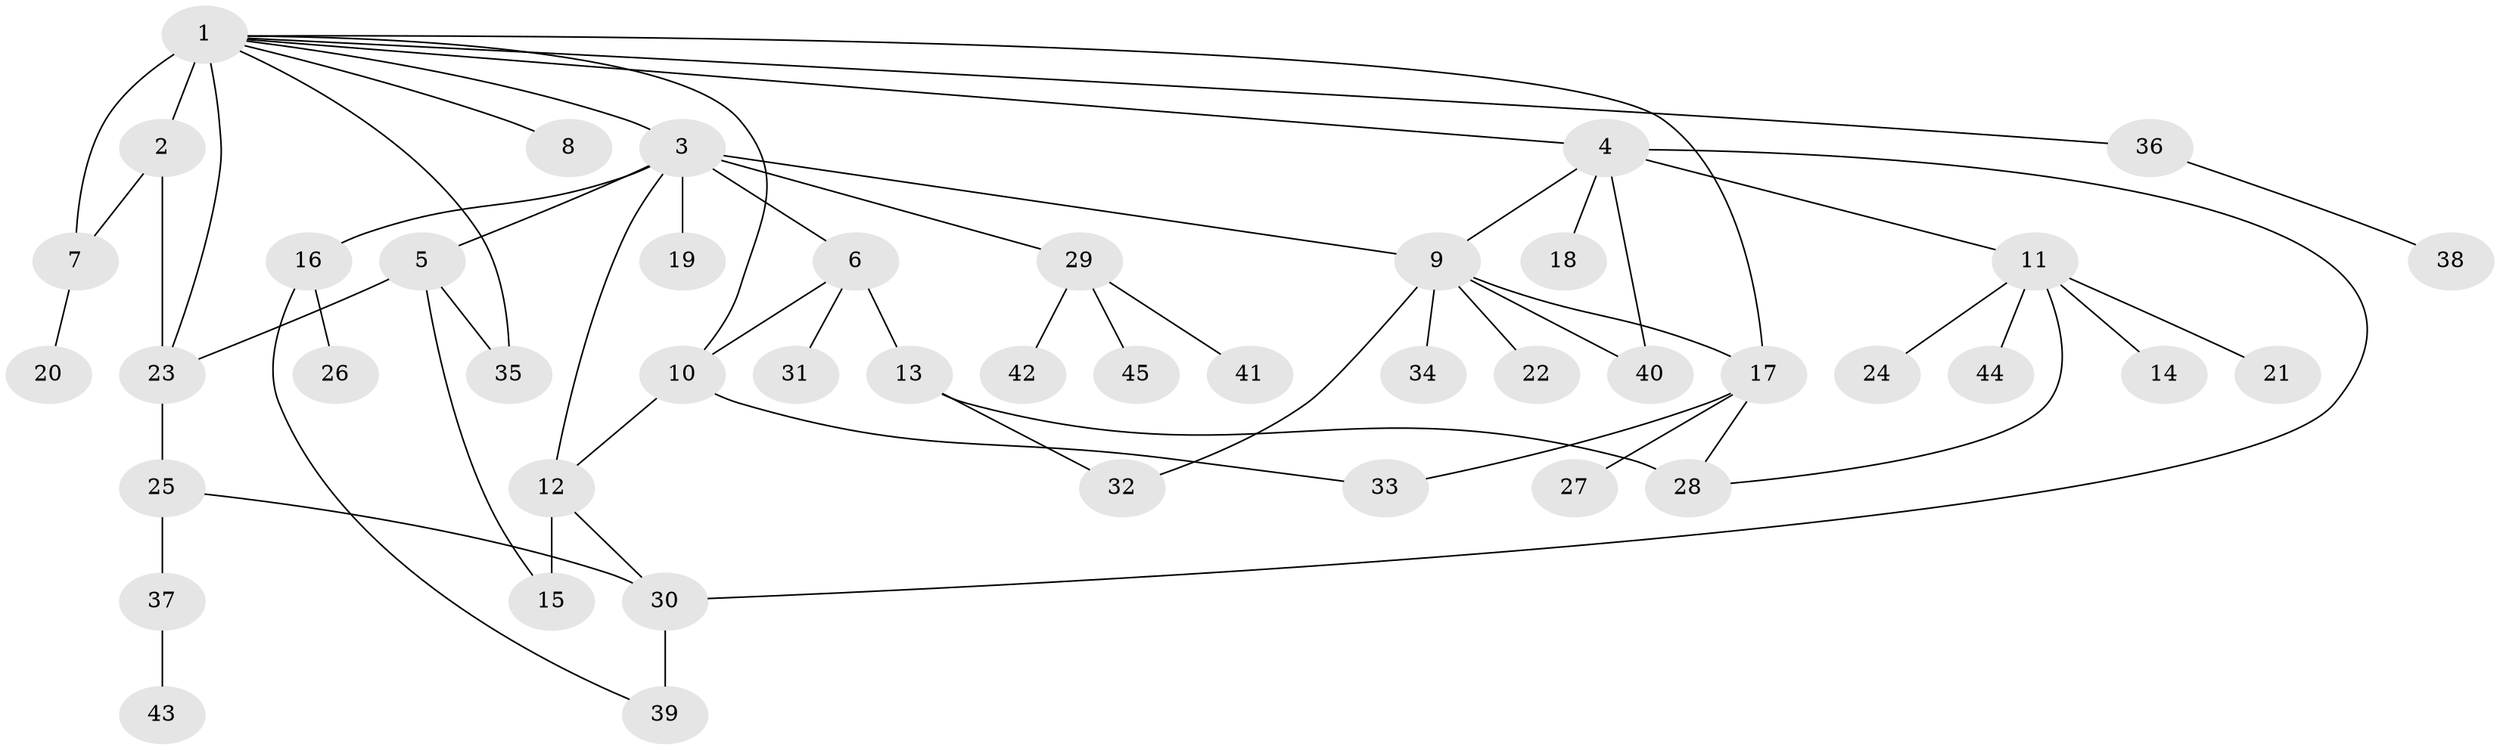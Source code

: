 // original degree distribution, {17: 0.011235955056179775, 3: 0.056179775280898875, 9: 0.011235955056179775, 8: 0.02247191011235955, 4: 0.033707865168539325, 5: 0.033707865168539325, 1: 0.550561797752809, 2: 0.21348314606741572, 10: 0.011235955056179775, 7: 0.011235955056179775, 6: 0.0449438202247191}
// Generated by graph-tools (version 1.1) at 2025/35/03/09/25 02:35:43]
// undirected, 45 vertices, 61 edges
graph export_dot {
graph [start="1"]
  node [color=gray90,style=filled];
  1;
  2;
  3;
  4;
  5;
  6;
  7;
  8;
  9;
  10;
  11;
  12;
  13;
  14;
  15;
  16;
  17;
  18;
  19;
  20;
  21;
  22;
  23;
  24;
  25;
  26;
  27;
  28;
  29;
  30;
  31;
  32;
  33;
  34;
  35;
  36;
  37;
  38;
  39;
  40;
  41;
  42;
  43;
  44;
  45;
  1 -- 2 [weight=1.0];
  1 -- 3 [weight=1.0];
  1 -- 4 [weight=1.0];
  1 -- 7 [weight=7.0];
  1 -- 8 [weight=1.0];
  1 -- 10 [weight=1.0];
  1 -- 17 [weight=1.0];
  1 -- 23 [weight=1.0];
  1 -- 35 [weight=1.0];
  1 -- 36 [weight=1.0];
  2 -- 7 [weight=1.0];
  2 -- 23 [weight=1.0];
  3 -- 5 [weight=1.0];
  3 -- 6 [weight=1.0];
  3 -- 9 [weight=1.0];
  3 -- 12 [weight=1.0];
  3 -- 16 [weight=1.0];
  3 -- 19 [weight=1.0];
  3 -- 29 [weight=1.0];
  4 -- 9 [weight=1.0];
  4 -- 11 [weight=1.0];
  4 -- 18 [weight=1.0];
  4 -- 30 [weight=1.0];
  4 -- 40 [weight=1.0];
  5 -- 15 [weight=1.0];
  5 -- 23 [weight=2.0];
  5 -- 35 [weight=1.0];
  6 -- 10 [weight=1.0];
  6 -- 13 [weight=1.0];
  6 -- 31 [weight=1.0];
  7 -- 20 [weight=1.0];
  9 -- 17 [weight=1.0];
  9 -- 22 [weight=1.0];
  9 -- 32 [weight=1.0];
  9 -- 34 [weight=2.0];
  9 -- 40 [weight=1.0];
  10 -- 12 [weight=1.0];
  10 -- 33 [weight=1.0];
  11 -- 14 [weight=1.0];
  11 -- 21 [weight=1.0];
  11 -- 24 [weight=1.0];
  11 -- 28 [weight=1.0];
  11 -- 44 [weight=1.0];
  12 -- 15 [weight=4.0];
  12 -- 30 [weight=1.0];
  13 -- 28 [weight=3.0];
  13 -- 32 [weight=1.0];
  16 -- 26 [weight=1.0];
  16 -- 39 [weight=1.0];
  17 -- 27 [weight=1.0];
  17 -- 28 [weight=1.0];
  17 -- 33 [weight=1.0];
  23 -- 25 [weight=1.0];
  25 -- 30 [weight=1.0];
  25 -- 37 [weight=2.0];
  29 -- 41 [weight=1.0];
  29 -- 42 [weight=1.0];
  29 -- 45 [weight=1.0];
  30 -- 39 [weight=4.0];
  36 -- 38 [weight=1.0];
  37 -- 43 [weight=1.0];
}
